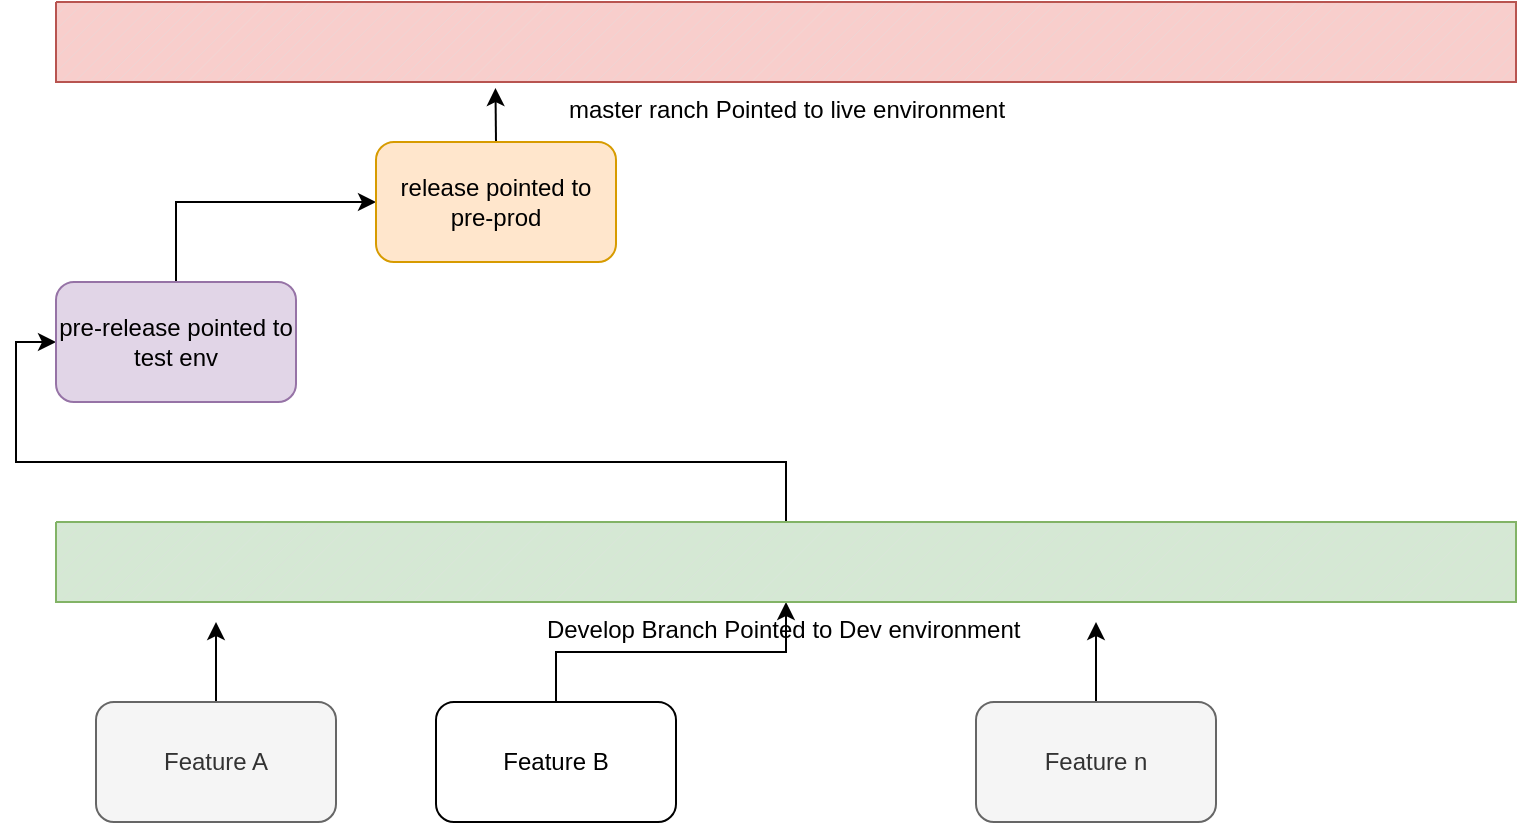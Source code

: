 <mxfile version="14.9.0" type="github">
  <diagram id="kgpKYQtTHZ0yAKxKKP6v" name="Page-1">
    <mxGraphModel dx="1422" dy="762" grid="1" gridSize="10" guides="1" tooltips="1" connect="1" arrows="1" fold="1" page="1" pageScale="1" pageWidth="850" pageHeight="1100" math="0" shadow="0">
      <root>
        <mxCell id="0" />
        <mxCell id="1" parent="0" />
        <mxCell id="Q-UrxTs7dv56Uhx-jtAJ-20" style="edgeStyle=orthogonalEdgeStyle;rounded=0;orthogonalLoop=1;jettySize=auto;html=1;exitX=0.5;exitY=0;exitDx=0;exitDy=0;" edge="1" parent="1" source="Q-UrxTs7dv56Uhx-jtAJ-1">
          <mxGeometry relative="1" as="geometry">
            <mxPoint x="150" y="440" as="targetPoint" />
          </mxGeometry>
        </mxCell>
        <object label="Feature A" id="Q-UrxTs7dv56Uhx-jtAJ-1">
          <mxCell style="rounded=1;whiteSpace=wrap;html=1;fillColor=#f5f5f5;strokeColor=#666666;fontColor=#333333;" vertex="1" parent="1">
            <mxGeometry x="90" y="480" width="120" height="60" as="geometry" />
          </mxCell>
        </object>
        <mxCell id="Q-UrxTs7dv56Uhx-jtAJ-17" style="edgeStyle=orthogonalEdgeStyle;rounded=0;orthogonalLoop=1;jettySize=auto;html=1;exitX=0.5;exitY=0;exitDx=0;exitDy=0;" edge="1" parent="1" source="Q-UrxTs7dv56Uhx-jtAJ-2" target="Q-UrxTs7dv56Uhx-jtAJ-6">
          <mxGeometry relative="1" as="geometry" />
        </mxCell>
        <mxCell id="Q-UrxTs7dv56Uhx-jtAJ-2" value="Feature B" style="rounded=1;whiteSpace=wrap;html=1;" vertex="1" parent="1">
          <mxGeometry x="260" y="480" width="120" height="60" as="geometry" />
        </mxCell>
        <mxCell id="Q-UrxTs7dv56Uhx-jtAJ-19" style="edgeStyle=orthogonalEdgeStyle;rounded=0;orthogonalLoop=1;jettySize=auto;html=1;" edge="1" parent="1" source="Q-UrxTs7dv56Uhx-jtAJ-3">
          <mxGeometry relative="1" as="geometry">
            <mxPoint x="590" y="440" as="targetPoint" />
          </mxGeometry>
        </mxCell>
        <mxCell id="Q-UrxTs7dv56Uhx-jtAJ-3" value="Feature n" style="rounded=1;whiteSpace=wrap;html=1;fillColor=#f5f5f5;strokeColor=#666666;fontColor=#333333;" vertex="1" parent="1">
          <mxGeometry x="530" y="480" width="120" height="60" as="geometry" />
        </mxCell>
        <mxCell id="Q-UrxTs7dv56Uhx-jtAJ-15" style="edgeStyle=orthogonalEdgeStyle;rounded=0;orthogonalLoop=1;jettySize=auto;html=1;entryX=0;entryY=0.5;entryDx=0;entryDy=0;" edge="1" parent="1" source="Q-UrxTs7dv56Uhx-jtAJ-6" target="Q-UrxTs7dv56Uhx-jtAJ-9">
          <mxGeometry relative="1" as="geometry" />
        </mxCell>
        <mxCell id="Q-UrxTs7dv56Uhx-jtAJ-6" value="Develop Branch Pointed to Dev environment&amp;nbsp;" style="verticalLabelPosition=bottom;verticalAlign=top;html=1;shape=mxgraph.basic.patternFillRect;fillStyle=diag;step=5;fillStrokeWidth=0.2;fillStrokeColor=#dddddd;fillColor=#d5e8d4;strokeColor=#82b366;" vertex="1" parent="1">
          <mxGeometry x="70" y="390" width="730" height="40" as="geometry" />
        </mxCell>
        <mxCell id="Q-UrxTs7dv56Uhx-jtAJ-8" value="master ranch Pointed to live environment" style="verticalLabelPosition=bottom;verticalAlign=top;html=1;shape=mxgraph.basic.patternFillRect;fillStyle=diag;step=5;fillStrokeWidth=0.2;fillStrokeColor=#dddddd;fillColor=#f8cecc;strokeColor=#b85450;" vertex="1" parent="1">
          <mxGeometry x="70" y="130" width="730" height="40" as="geometry" />
        </mxCell>
        <mxCell id="Q-UrxTs7dv56Uhx-jtAJ-13" style="edgeStyle=orthogonalEdgeStyle;rounded=0;orthogonalLoop=1;jettySize=auto;html=1;exitX=0.5;exitY=0;exitDx=0;exitDy=0;entryX=0;entryY=0.5;entryDx=0;entryDy=0;" edge="1" parent="1" source="Q-UrxTs7dv56Uhx-jtAJ-9" target="Q-UrxTs7dv56Uhx-jtAJ-10">
          <mxGeometry relative="1" as="geometry" />
        </mxCell>
        <object label="pre-release pointed to test env" id="Q-UrxTs7dv56Uhx-jtAJ-9">
          <mxCell style="rounded=1;whiteSpace=wrap;html=1;fillColor=#e1d5e7;strokeColor=#9673a6;" vertex="1" parent="1">
            <mxGeometry x="70" y="270" width="120" height="60" as="geometry" />
          </mxCell>
        </object>
        <mxCell id="Q-UrxTs7dv56Uhx-jtAJ-14" style="edgeStyle=orthogonalEdgeStyle;rounded=0;orthogonalLoop=1;jettySize=auto;html=1;exitX=0.5;exitY=0;exitDx=0;exitDy=0;entryX=0.301;entryY=1.075;entryDx=0;entryDy=0;entryPerimeter=0;" edge="1" parent="1" source="Q-UrxTs7dv56Uhx-jtAJ-10" target="Q-UrxTs7dv56Uhx-jtAJ-8">
          <mxGeometry relative="1" as="geometry" />
        </mxCell>
        <object label="release pointed to pre-prod" id="Q-UrxTs7dv56Uhx-jtAJ-10">
          <mxCell style="rounded=1;whiteSpace=wrap;html=1;fillColor=#ffe6cc;strokeColor=#d79b00;" vertex="1" parent="1">
            <mxGeometry x="230" y="200" width="120" height="60" as="geometry" />
          </mxCell>
        </object>
      </root>
    </mxGraphModel>
  </diagram>
</mxfile>
